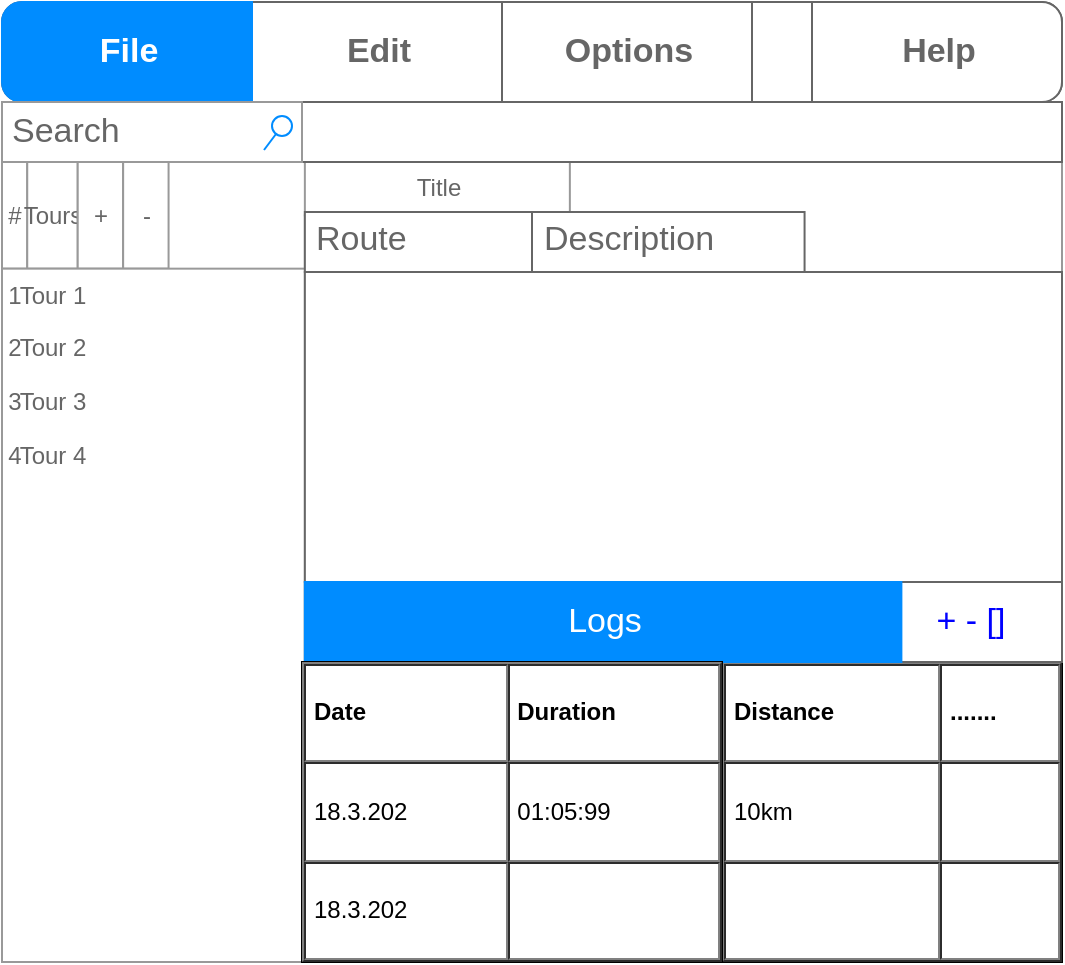 <mxfile version="15.5.4" type="embed" pages="4"><diagram id="jGPQBrAC3FD5LckJL6nq" name="Page-1"><mxGraphModel dx="565" dy="632" grid="1" gridSize="10" guides="1" tooltips="1" connect="1" arrows="1" fold="1" page="1" pageScale="1" pageWidth="827" pageHeight="1169" background="none" math="0" shadow="0"><root><mxCell id="0"/><mxCell id="1" parent="0"/><mxCell id="kjqFuy661nHcV7uck-8Y-54" value="" style="strokeWidth=1;shadow=0;dashed=0;align=center;html=1;shape=mxgraph.mockup.graphics.rrect;rSize=0;strokeColor=#999999;" parent="1" vertex="1"><mxGeometry x="120" y="80" width="530" height="400" as="geometry"/></mxCell><mxCell id="kjqFuy661nHcV7uck-8Y-55" value="#" style="strokeColor=inherit;fillColor=inherit;gradientColor=inherit;strokeWidth=1;shadow=0;dashed=0;align=center;html=1;shape=mxgraph.mockup.graphics.rrect;rSize=0;fontColor=#666666;" parent="kjqFuy661nHcV7uck-8Y-54" vertex="1"><mxGeometry width="12.619" height="53.333" as="geometry"/></mxCell><mxCell id="kjqFuy661nHcV7uck-8Y-56" value="Tours" style="strokeColor=inherit;fillColor=inherit;gradientColor=inherit;strokeWidth=1;shadow=0;dashed=0;align=center;html=1;shape=mxgraph.mockup.graphics.rrect;rSize=0;fontColor=#666666;" parent="kjqFuy661nHcV7uck-8Y-54" vertex="1"><mxGeometry x="12.622" width="25.236" height="53.33" as="geometry"/></mxCell><mxCell id="kjqFuy661nHcV7uck-8Y-57" value="+" style="strokeColor=inherit;fillColor=inherit;gradientColor=inherit;strokeWidth=1;shadow=0;dashed=0;align=center;html=1;shape=mxgraph.mockup.graphics.rrect;rSize=0;fontColor=#666666;" parent="kjqFuy661nHcV7uck-8Y-54" vertex="1"><mxGeometry x="37.857" width="22.714" height="53.33" as="geometry"/></mxCell><mxCell id="kjqFuy661nHcV7uck-8Y-58" value="-" style="strokeColor=inherit;fillColor=inherit;gradientColor=inherit;strokeWidth=1;shadow=0;dashed=0;align=center;html=1;shape=mxgraph.mockup.graphics.rrect;rSize=0;fontColor=#666666;" parent="kjqFuy661nHcV7uck-8Y-54" vertex="1"><mxGeometry x="60.571" width="22.714" height="53.33" as="geometry"/></mxCell><mxCell id="kjqFuy661nHcV7uck-8Y-59" value="Title" style="strokeColor=inherit;fillColor=inherit;gradientColor=inherit;strokeWidth=1;shadow=0;dashed=0;align=center;html=1;shape=mxgraph.mockup.graphics.rrect;rSize=0;fontColor=#666666;" parent="kjqFuy661nHcV7uck-8Y-54" vertex="1"><mxGeometry x="151.429" width="132.5" height="26.667" as="geometry"/></mxCell><mxCell id="kjqFuy661nHcV7uck-8Y-61" value="M" style="strokeColor=inherit;fillColor=inherit;gradientColor=inherit;strokeWidth=1;shadow=0;dashed=0;align=center;html=1;shape=mxgraph.mockup.graphics.rrect;rSize=0;;fontColor=#666666;" parent="kjqFuy661nHcV7uck-8Y-54" vertex="1"><mxGeometry x="151.429" y="26.667" width="18.929" height="26.667" as="geometry"/></mxCell><mxCell id="kjqFuy661nHcV7uck-8Y-64" value="T" style="strokeColor=inherit;fillColor=inherit;gradientColor=inherit;strokeWidth=1;shadow=0;dashed=0;align=center;html=1;shape=mxgraph.mockup.graphics.rrect;rSize=0;fontColor=#666666;" parent="kjqFuy661nHcV7uck-8Y-54" vertex="1"><mxGeometry x="208.214" y="26.667" width="18.929" height="26.667" as="geometry"/></mxCell><mxCell id="kjqFuy661nHcV7uck-8Y-65" value="F" style="strokeColor=inherit;fillColor=inherit;gradientColor=inherit;strokeWidth=1;shadow=0;dashed=0;align=center;html=1;shape=mxgraph.mockup.graphics.rrect;rSize=0;fontColor=#666666;" parent="kjqFuy661nHcV7uck-8Y-54" vertex="1"><mxGeometry x="227.143" y="26.667" width="18.929" height="26.667" as="geometry"/></mxCell><mxCell id="kjqFuy661nHcV7uck-8Y-66" value="S" style="strokeColor=inherit;fillColor=inherit;gradientColor=inherit;strokeWidth=1;shadow=0;dashed=0;align=center;html=1;shape=mxgraph.mockup.graphics.rrect;rSize=0;fontColor=#666666;" parent="kjqFuy661nHcV7uck-8Y-54" vertex="1"><mxGeometry x="246.071" y="26.667" width="18.929" height="26.667" as="geometry"/></mxCell><mxCell id="kjqFuy661nHcV7uck-8Y-68" value="M" style="strokeColor=inherit;fillColor=inherit;gradientColor=inherit;strokeWidth=1;shadow=0;dashed=0;align=center;html=1;shape=mxgraph.mockup.graphics.rrect;rSize=0;fontColor=#666666;" parent="kjqFuy661nHcV7uck-8Y-54" vertex="1"><mxGeometry x="283.929" y="26.667" width="18.929" height="26.667" as="geometry"/></mxCell><mxCell id="kjqFuy661nHcV7uck-8Y-69" value="T" style="strokeColor=inherit;fillColor=inherit;gradientColor=inherit;strokeWidth=1;shadow=0;dashed=0;align=center;html=1;shape=mxgraph.mockup.graphics.rrect;rSize=0;fontColor=#666666;" parent="kjqFuy661nHcV7uck-8Y-54" vertex="1"><mxGeometry x="302.857" y="26.667" width="18.929" height="26.667" as="geometry"/></mxCell><mxCell id="kjqFuy661nHcV7uck-8Y-70" value="W" style="strokeColor=inherit;fillColor=inherit;gradientColor=inherit;strokeWidth=1;shadow=0;dashed=0;align=center;html=1;shape=mxgraph.mockup.graphics.rrect;rSize=0;fontColor=#666666;" parent="kjqFuy661nHcV7uck-8Y-54" vertex="1"><mxGeometry x="321.786" y="26.667" width="18.929" height="26.667" as="geometry"/></mxCell><mxCell id="kjqFuy661nHcV7uck-8Y-71" value="T" style="strokeColor=inherit;fillColor=inherit;gradientColor=inherit;strokeWidth=1;shadow=0;dashed=0;align=center;html=1;shape=mxgraph.mockup.graphics.rrect;rSize=0;fontColor=#666666;" parent="kjqFuy661nHcV7uck-8Y-54" vertex="1"><mxGeometry x="340.714" y="26.667" width="18.929" height="26.667" as="geometry"/></mxCell><mxCell id="kjqFuy661nHcV7uck-8Y-72" value="F" style="strokeColor=inherit;fillColor=inherit;gradientColor=inherit;strokeWidth=1;shadow=0;dashed=0;align=center;html=1;shape=mxgraph.mockup.graphics.rrect;rSize=0;fontColor=#666666;" parent="kjqFuy661nHcV7uck-8Y-54" vertex="1"><mxGeometry x="359.643" y="26.667" width="18.929" height="26.667" as="geometry"/></mxCell><mxCell id="kjqFuy661nHcV7uck-8Y-73" value="" style="strokeColor=inherit;fillColor=inherit;gradientColor=inherit;strokeWidth=1;shadow=0;dashed=0;align=center;html=1;shape=mxgraph.mockup.graphics.rrect;rSize=0;fontColor=#666666;" parent="kjqFuy661nHcV7uck-8Y-54" vertex="1"><mxGeometry y="53.33" width="151.429" height="346.67" as="geometry"/></mxCell><mxCell id="kjqFuy661nHcV7uck-8Y-80" value="1" style="strokeWidth=1;shadow=0;dashed=0;align=center;html=1;shape=mxgraph.mockup.graphics.anchor;fontColor=#666666;" parent="kjqFuy661nHcV7uck-8Y-54" vertex="1"><mxGeometry y="53.333" width="12.619" height="26.667" as="geometry"/></mxCell><mxCell id="kjqFuy661nHcV7uck-8Y-81" value="Tour 1" style="strokeWidth=1;shadow=0;dashed=0;align=center;html=1;shape=mxgraph.mockup.graphics.anchor;fontColor=#666666;" parent="kjqFuy661nHcV7uck-8Y-54" vertex="1"><mxGeometry x="12.619" y="53.333" width="25.238" height="26.667" as="geometry"/></mxCell><mxCell id="kjqFuy661nHcV7uck-8Y-82" value="" style="strokeWidth=1;shadow=0;dashed=0;align=center;html=1;shape=mxgraph.mockup.graphics.anchor;fontColor=#666666;" parent="kjqFuy661nHcV7uck-8Y-54" vertex="1"><mxGeometry x="37.857" y="53.333" width="82.024" height="26.667" as="geometry"/></mxCell><mxCell id="kjqFuy661nHcV7uck-8Y-83" value="" style="strokeWidth=1;shadow=0;dashed=0;align=center;html=1;shape=mxgraph.mockup.graphics.anchor;fontColor=#666666;" parent="kjqFuy661nHcV7uck-8Y-54" vertex="1"><mxGeometry x="119.881" y="53.333" width="31.548" height="26.667" as="geometry"/></mxCell><mxCell id="kjqFuy661nHcV7uck-8Y-84" value="2" style="strokeWidth=1;shadow=0;dashed=0;align=center;html=1;shape=mxgraph.mockup.graphics.anchor;fontColor=#666666;" parent="kjqFuy661nHcV7uck-8Y-54" vertex="1"><mxGeometry y="80" width="12.619" height="26.667" as="geometry"/></mxCell><mxCell id="kjqFuy661nHcV7uck-8Y-85" value="Tour 2" style="strokeWidth=1;shadow=0;dashed=0;align=center;html=1;shape=mxgraph.mockup.graphics.anchor;fontColor=#666666;" parent="kjqFuy661nHcV7uck-8Y-54" vertex="1"><mxGeometry x="12.619" y="80" width="25.238" height="26.667" as="geometry"/></mxCell><mxCell id="kjqFuy661nHcV7uck-8Y-86" value="" style="strokeWidth=1;shadow=0;dashed=0;align=center;html=1;shape=mxgraph.mockup.graphics.anchor;fontColor=#666666;" parent="kjqFuy661nHcV7uck-8Y-54" vertex="1"><mxGeometry x="37.857" y="80" width="82.024" height="26.667" as="geometry"/></mxCell><mxCell id="kjqFuy661nHcV7uck-8Y-88" value="3" style="strokeWidth=1;shadow=0;dashed=0;align=center;html=1;shape=mxgraph.mockup.graphics.anchor;fontColor=#666666;" parent="kjqFuy661nHcV7uck-8Y-54" vertex="1"><mxGeometry y="106.667" width="12.619" height="26.667" as="geometry"/></mxCell><mxCell id="kjqFuy661nHcV7uck-8Y-89" value="Tour 3" style="strokeWidth=1;shadow=0;dashed=0;align=center;html=1;shape=mxgraph.mockup.graphics.anchor;fontColor=#666666;" parent="kjqFuy661nHcV7uck-8Y-54" vertex="1"><mxGeometry x="12.619" y="106.667" width="25.238" height="26.667" as="geometry"/></mxCell><mxCell id="kjqFuy661nHcV7uck-8Y-90" value="" style="strokeWidth=1;shadow=0;dashed=0;align=center;html=1;shape=mxgraph.mockup.graphics.anchor;fontColor=#666666;" parent="kjqFuy661nHcV7uck-8Y-54" vertex="1"><mxGeometry x="37.857" y="106.667" width="82.024" height="26.667" as="geometry"/></mxCell><mxCell id="kjqFuy661nHcV7uck-8Y-92" value="4" style="strokeWidth=1;shadow=0;dashed=0;align=center;html=1;shape=mxgraph.mockup.graphics.anchor;fontColor=#666666;" parent="kjqFuy661nHcV7uck-8Y-54" vertex="1"><mxGeometry y="133.333" width="12.619" height="26.667" as="geometry"/></mxCell><mxCell id="kjqFuy661nHcV7uck-8Y-93" value="Tour 4" style="strokeWidth=1;shadow=0;dashed=0;align=center;html=1;shape=mxgraph.mockup.graphics.anchor;fontColor=#666666;" parent="kjqFuy661nHcV7uck-8Y-54" vertex="1"><mxGeometry x="12.619" y="133.333" width="25.238" height="26.667" as="geometry"/></mxCell><mxCell id="kjqFuy661nHcV7uck-8Y-94" value="" style="strokeWidth=1;shadow=0;dashed=0;align=center;html=1;shape=mxgraph.mockup.graphics.anchor;fontColor=#666666;" parent="kjqFuy661nHcV7uck-8Y-54" vertex="1"><mxGeometry x="37.857" y="133.333" width="82.024" height="26.667" as="geometry"/></mxCell><mxCell id="kjqFuy661nHcV7uck-8Y-96" value="" style="strokeWidth=1;shadow=0;dashed=0;align=center;html=1;shape=mxgraph.mockup.graphics.rrect;rSize=0;strokeColor=none;fillColor=#aaddff;" parent="kjqFuy661nHcV7uck-8Y-54" vertex="1"><mxGeometry x="157.738" y="60" width="82.024" height="13.333" as="geometry"/></mxCell><mxCell id="kjqFuy661nHcV7uck-8Y-97" value="" style="strokeWidth=1;shadow=0;dashed=0;align=center;html=1;shape=mxgraph.mockup.graphics.rrect;rSize=0;strokeColor=none;fillColor=#aaddff;" parent="kjqFuy661nHcV7uck-8Y-54" vertex="1"><mxGeometry x="157.738" y="86.667" width="25.238" height="13.333" as="geometry"/></mxCell><mxCell id="kjqFuy661nHcV7uck-8Y-98" value="" style="strokeWidth=1;shadow=0;dashed=0;align=center;html=1;shape=mxgraph.mockup.graphics.rrect;rSize=0;strokeColor=none;fillColor=#aaddff;" parent="kjqFuy661nHcV7uck-8Y-54" vertex="1"><mxGeometry x="176.667" y="113.333" width="63.095" height="13.333" as="geometry"/></mxCell><mxCell id="kjqFuy661nHcV7uck-8Y-99" value="" style="strokeWidth=1;shadow=0;dashed=0;align=center;html=1;shape=mxgraph.mockup.graphics.rrect;rSize=0;strokeColor=none;fillColor=#aaddff;" parent="kjqFuy661nHcV7uck-8Y-54" vertex="1"><mxGeometry x="214.524" y="140" width="44.167" height="13.333" as="geometry"/></mxCell><mxCell id="kjqFuy661nHcV7uck-8Y-108" value="Route" style="strokeWidth=1;shadow=0;dashed=0;align=center;html=1;shape=mxgraph.mockup.text.textBox;fontColor=#666666;align=left;fontSize=17;spacingLeft=4;spacingTop=-3;strokeColor=#666666;mainText=" parent="kjqFuy661nHcV7uck-8Y-54" vertex="1"><mxGeometry x="151.429" y="25" width="113.571" height="30" as="geometry"/></mxCell><mxCell id="kjqFuy661nHcV7uck-8Y-109" value="Description" style="strokeWidth=1;shadow=0;dashed=0;align=center;html=1;shape=mxgraph.mockup.text.textBox;fontColor=#666666;align=left;fontSize=17;spacingLeft=4;spacingTop=-3;strokeColor=#666666;mainText=" parent="kjqFuy661nHcV7uck-8Y-54" vertex="1"><mxGeometry x="265" y="25" width="136.286" height="30" as="geometry"/></mxCell><mxCell id="kjqFuy661nHcV7uck-8Y-112" value="" style="strokeWidth=1;shadow=0;dashed=0;align=center;html=1;shape=mxgraph.mockup.text.textBox;fontColor=#666666;align=left;fontSize=17;spacingLeft=4;spacingTop=-3;strokeColor=#666666;mainText=" parent="kjqFuy661nHcV7uck-8Y-54" vertex="1"><mxGeometry x="151.43" y="55" width="378.57" height="155" as="geometry"/></mxCell><mxCell id="kjqFuy661nHcV7uck-8Y-113" value="&lt;table cellpadding=&quot;4&quot; cellspacing=&quot;0&quot; border=&quot;1&quot; style=&quot;font-size: 1em ; width: 100% ; height: 100%&quot;&gt;&lt;tbody&gt;&lt;tr&gt;&lt;th&gt;Distance&lt;/th&gt;&lt;th&gt;.......&lt;/th&gt;&lt;/tr&gt;&lt;tr&gt;&lt;td&gt;10km&lt;/td&gt;&lt;td&gt;&lt;br&gt;&lt;/td&gt;&lt;/tr&gt;&lt;tr&gt;&lt;td&gt;&lt;/td&gt;&lt;td&gt;&lt;br&gt;&lt;/td&gt;&lt;/tr&gt;&lt;/tbody&gt;&lt;/table&gt; " style="verticalAlign=top;align=left;overflow=fill;fontSize=12;fontFamily=Helvetica;html=1" parent="kjqFuy661nHcV7uck-8Y-54" vertex="1"><mxGeometry x="360" y="250" width="170" height="150" as="geometry"/></mxCell><mxCell id="kjqFuy661nHcV7uck-8Y-121" value="" style="strokeWidth=1;shadow=0;dashed=0;align=center;html=1;shape=mxgraph.mockup.text.rrect;rSize=0;strokeColor=#666666;" parent="kjqFuy661nHcV7uck-8Y-54" vertex="1"><mxGeometry x="151.43" y="210" width="378.57" height="40" as="geometry"/></mxCell><mxCell id="kjqFuy661nHcV7uck-8Y-122" value="+ - []" style="strokeColor=inherit;fillColor=inherit;gradientColor=inherit;strokeWidth=1;shadow=0;dashed=0;align=center;html=1;shape=mxgraph.mockup.text.rrect;rSize=0;fontSize=17;fontColor=#0000ff;" parent="kjqFuy661nHcV7uck-8Y-121" vertex="1"><mxGeometry x="286.795" width="91.775" height="40" as="geometry"/></mxCell><mxCell id="kjqFuy661nHcV7uck-8Y-123" value="" style="strokeColor=inherit;fillColor=inherit;gradientColor=inherit;strokeWidth=1;shadow=0;dashed=0;align=center;html=1;shape=mxgraph.mockup.text.rrect;rSize=0;fontSize=17;fontColor=#0000ff;" parent="kjqFuy661nHcV7uck-8Y-121" vertex="1"><mxGeometry x="378.57" height="40" as="geometry"/></mxCell><mxCell id="kjqFuy661nHcV7uck-8Y-125" value="Logs" style="strokeWidth=1;shadow=0;dashed=0;align=center;html=1;shape=mxgraph.mockup.text.rrect;rSize=0;fontSize=17;fontColor=#ffffff;fillColor=#008cff;strokeColor=#008cff;" parent="kjqFuy661nHcV7uck-8Y-121" vertex="1"><mxGeometry width="298.267" height="40" as="geometry"/></mxCell><mxCell id="kjqFuy661nHcV7uck-8Y-100" value="" style="strokeWidth=1;shadow=0;dashed=0;align=center;html=1;shape=mxgraph.mockup.rrect;rSize=10;fillColor=#ffffff;strokeColor=#666666;" parent="1" vertex="1"><mxGeometry x="120" width="530" height="50" as="geometry"/></mxCell><mxCell id="kjqFuy661nHcV7uck-8Y-101" value="Edit" style="strokeColor=inherit;fillColor=inherit;gradientColor=inherit;strokeWidth=1;shadow=0;dashed=0;align=center;html=1;shape=mxgraph.mockup.rrect;rSize=0;fontSize=17;fontColor=#666666;fontStyle=1;resizeHeight=1;" parent="kjqFuy661nHcV7uck-8Y-100" vertex="1"><mxGeometry width="125" height="50" relative="1" as="geometry"><mxPoint x="125" as="offset"/></mxGeometry></mxCell><mxCell id="kjqFuy661nHcV7uck-8Y-102" value="Options" style="strokeColor=inherit;fillColor=inherit;gradientColor=inherit;strokeWidth=1;shadow=0;dashed=0;align=center;html=1;shape=mxgraph.mockup.rrect;rSize=0;fontSize=17;fontColor=#666666;fontStyle=1;resizeHeight=1;" parent="kjqFuy661nHcV7uck-8Y-100" vertex="1"><mxGeometry width="125" height="50" relative="1" as="geometry"><mxPoint x="250" as="offset"/></mxGeometry></mxCell><mxCell id="kjqFuy661nHcV7uck-8Y-103" value="Help" style="strokeColor=inherit;fillColor=inherit;gradientColor=inherit;strokeWidth=1;shadow=0;dashed=0;align=center;html=1;shape=mxgraph.mockup.rightButton;rSize=10;fontSize=17;fontColor=#666666;fontStyle=1;resizeHeight=1;" parent="kjqFuy661nHcV7uck-8Y-100" vertex="1"><mxGeometry x="1" width="125" height="50" relative="1" as="geometry"><mxPoint x="-125" as="offset"/></mxGeometry></mxCell><mxCell id="kjqFuy661nHcV7uck-8Y-104" value="File" style="strokeWidth=1;shadow=0;dashed=0;align=center;html=1;shape=mxgraph.mockup.leftButton;rSize=10;fontSize=17;fontColor=#ffffff;fontStyle=1;fillColor=#008cff;strokeColor=#008cff;resizeHeight=1;" parent="kjqFuy661nHcV7uck-8Y-100" vertex="1"><mxGeometry width="125" height="50" relative="1" as="geometry"/></mxCell><mxCell id="kjqFuy661nHcV7uck-8Y-105" value="Search" style="strokeWidth=1;shadow=0;dashed=0;align=center;html=1;shape=mxgraph.mockup.text.textBox;fontColor=#666666;align=left;fontSize=17;spacingLeft=4;spacingTop=-3;strokeColor=#666666;mainText=" parent="1" vertex="1"><mxGeometry x="120" y="50" width="530" height="30" as="geometry"/></mxCell><mxCell id="kjqFuy661nHcV7uck-8Y-111" value="&lt;table cellpadding=&quot;4&quot; cellspacing=&quot;0&quot; border=&quot;1&quot; style=&quot;font-size: 1em ; width: 100% ; height: 100%&quot;&gt;&lt;tbody&gt;&lt;tr&gt;&lt;th&gt;Date&lt;/th&gt;&lt;th&gt;Duration&lt;/th&gt;&lt;/tr&gt;&lt;tr&gt;&lt;td&gt;18.3.202&lt;/td&gt;&lt;td&gt;01:05:99&lt;/td&gt;&lt;/tr&gt;&lt;tr&gt;&lt;td&gt;18.3.202&lt;br&gt;&lt;/td&gt;&lt;td&gt;&lt;br&gt;&lt;/td&gt;&lt;/tr&gt;&lt;/tbody&gt;&lt;/table&gt; " style="verticalAlign=top;align=left;overflow=fill;fontSize=12;fontFamily=Helvetica;html=1" parent="1" vertex="1"><mxGeometry x="270" y="330" width="210" height="150" as="geometry"/></mxCell><mxCell id="kjqFuy661nHcV7uck-8Y-115" value="Search" style="strokeWidth=1;shadow=0;dashed=0;align=center;html=1;shape=mxgraph.mockup.forms.searchBox;strokeColor=#999999;mainText=;strokeColor2=#008cff;fontColor=#666666;fontSize=17;align=left;spacingLeft=3;" parent="1" vertex="1"><mxGeometry x="120" y="50" width="150" height="30" as="geometry"/></mxCell></root></mxGraphModel></diagram><diagram id="0rH9CZR_IbWchLSW-Dqg" name="Page-2"><mxGraphModel dx="946" dy="564" grid="1" gridSize="10" guides="1" tooltips="1" connect="1" arrows="1" fold="1" page="1" pageScale="1" pageWidth="827" pageHeight="1169" math="0" shadow="0"><root><mxCell id="UycH-Cs0fMXGiXYjvJwX-0"/><mxCell id="UycH-Cs0fMXGiXYjvJwX-1" parent="UycH-Cs0fMXGiXYjvJwX-0"/><mxCell id="Y8jQ0hqv4_EZdHh-VNTX-0" value="Create Tour" style="strokeWidth=1;shadow=0;dashed=0;align=center;html=1;shape=mxgraph.mockup.containers.window;align=left;verticalAlign=top;spacingLeft=8;strokeColor2=#008cff;strokeColor3=#c4c4c4;fontColor=#666666;mainText=;fontSize=17;labelBackgroundColor=none;" vertex="1" parent="UycH-Cs0fMXGiXYjvJwX-1"><mxGeometry x="100" y="530" width="510" height="540" as="geometry"/></mxCell><mxCell id="Y8jQ0hqv4_EZdHh-VNTX-1" value="Name" style="strokeWidth=1;shadow=0;dashed=0;align=center;html=1;shape=mxgraph.mockup.forms.anchor;align=right;spacingRight=2;fontColor=#666666;" vertex="1" parent="UycH-Cs0fMXGiXYjvJwX-1"><mxGeometry x="100" y="570" width="50" height="18" as="geometry"/></mxCell><mxCell id="Y8jQ0hqv4_EZdHh-VNTX-2" value="Tour name" style="strokeWidth=1;shadow=0;dashed=0;align=center;html=1;shape=mxgraph.mockup.forms.rrect;fillColor=#ffffff;rSize=0;fontColor=#666666;align=left;spacingLeft=3;strokeColor=#999999;" vertex="1" parent="UycH-Cs0fMXGiXYjvJwX-1"><mxGeometry x="239" y="570" width="350" height="18" as="geometry"/></mxCell><mxCell id="Y8jQ0hqv4_EZdHh-VNTX-3" value="From" style="strokeWidth=1;shadow=0;dashed=0;align=center;html=1;shape=mxgraph.mockup.forms.anchor;align=right;spacingRight=2;fontColor=#666666;" vertex="1" parent="UycH-Cs0fMXGiXYjvJwX-1"><mxGeometry x="100" y="605" width="50" height="18" as="geometry"/></mxCell><mxCell id="Y8jQ0hqv4_EZdHh-VNTX-4" value="Greeting" style="strokeWidth=1;shadow=0;dashed=0;align=center;html=1;shape=mxgraph.mockup.forms.rrect;fillColor=#ffffff;rSize=0;fontColor=#666666;align=left;spacingLeft=3;strokeColor=#999999;" vertex="1" parent="UycH-Cs0fMXGiXYjvJwX-1"><mxGeometry x="239" y="605" width="350" height="18" as="geometry"/></mxCell><mxCell id="Y8jQ0hqv4_EZdHh-VNTX-5" value="To" style="strokeWidth=1;shadow=0;dashed=0;align=center;html=1;shape=mxgraph.mockup.forms.anchor;align=right;spacingRight=2;fontColor=#666666;" vertex="1" parent="UycH-Cs0fMXGiXYjvJwX-1"><mxGeometry x="90" y="640" width="50" height="18" as="geometry"/></mxCell><mxCell id="Y8jQ0hqv4_EZdHh-VNTX-6" value="fred@jgraph.com" style="strokeWidth=1;shadow=0;dashed=0;align=center;html=1;shape=mxgraph.mockup.forms.rrect;fillColor=#ffffff;rSize=0;fontColor=#666666;align=left;spacingLeft=3;strokeColor=#999999;" vertex="1" parent="UycH-Cs0fMXGiXYjvJwX-1"><mxGeometry x="239" y="640" width="350" height="18" as="geometry"/></mxCell><mxCell id="Y8jQ0hqv4_EZdHh-VNTX-7" value="Transport type" style="strokeWidth=1;shadow=0;dashed=0;align=center;html=1;shape=mxgraph.mockup.forms.anchor;align=right;spacingRight=2;fontColor=#666666;" vertex="1" parent="UycH-Cs0fMXGiXYjvJwX-1"><mxGeometry x="130" y="675" width="50" height="18" as="geometry"/></mxCell><mxCell id="Y8jQ0hqv4_EZdHh-VNTX-8" value="" style="strokeWidth=1;shadow=0;dashed=0;align=center;html=1;shape=mxgraph.mockup.forms.rrect;fillColor=#ffffff;rSize=0;fontColor=#666666;align=left;spacingLeft=3;strokeColor=#999999;" vertex="1" parent="UycH-Cs0fMXGiXYjvJwX-1"><mxGeometry x="239" y="675" width="350" height="18" as="geometry"/></mxCell><mxCell id="Y8jQ0hqv4_EZdHh-VNTX-9" value="Tour distance" style="strokeWidth=1;shadow=0;dashed=0;align=center;html=1;shape=mxgraph.mockup.forms.anchor;align=right;spacingRight=2;fontColor=#666666;" vertex="1" parent="UycH-Cs0fMXGiXYjvJwX-1"><mxGeometry x="130" y="710" width="50" height="18" as="geometry"/></mxCell><mxCell id="Y8jQ0hqv4_EZdHh-VNTX-10" value="" style="strokeWidth=1;shadow=0;dashed=0;align=center;html=1;shape=mxgraph.mockup.forms.rrect;fillColor=#ffffff;rSize=0;fontColor=#666666;align=left;spacingLeft=3;strokeColor=#999999;" vertex="1" parent="UycH-Cs0fMXGiXYjvJwX-1"><mxGeometry x="239" y="710" width="350" height="18" as="geometry"/></mxCell><mxCell id="Y8jQ0hqv4_EZdHh-VNTX-11" value="Lorem ipsum dolor sit amet, consectetur adipisicing elit, sed do eiusmod tempor incididunt ut labore et dolore magna aliqua. Ut enim ad minim veniam, quis nostrud exercitation ullamco laboris nisi ut aliquip ex ea commodo consequat. Duis aute irure dolor in reprehenderit in voluptate velit esse cillum dolore eu fugiat nulla pariatur. Excepteur sint occaecat cupidatat non proident, sunt in culpa qui officia deserunt mollit anim id est laborum." style="strokeWidth=1;shadow=0;dashed=0;align=center;html=1;shape=mxgraph.mockup.forms.rrect;fillColor=#ffffff;rSize=0;fontColor=#666666;align=left;spacingLeft=3;strokeColor=#999999;verticalAlign=top;whiteSpace=wrap;" vertex="1" parent="UycH-Cs0fMXGiXYjvJwX-1"><mxGeometry x="175" y="870" width="400" height="125" as="geometry"/></mxCell><mxCell id="Y8jQ0hqv4_EZdHh-VNTX-12" value="" style="strokeWidth=1;shadow=0;dashed=0;align=center;html=1;shape=mxgraph.mockup.forms.rrect;fillColor=#ffffff;rSize=0;fontColor=#666666;align=left;spacingLeft=3;strokeColor=#999999;" vertex="1" parent="UycH-Cs0fMXGiXYjvJwX-1"><mxGeometry x="239" y="746" width="350" height="18" as="geometry"/></mxCell><mxCell id="Y8jQ0hqv4_EZdHh-VNTX-13" value="Estimated Time" style="strokeWidth=1;shadow=0;dashed=0;align=center;html=1;shape=mxgraph.mockup.forms.anchor;align=right;spacingRight=2;fontColor=#666666;" vertex="1" parent="UycH-Cs0fMXGiXYjvJwX-1"><mxGeometry x="140" y="720" width="50" height="70" as="geometry"/></mxCell><mxCell id="Y8jQ0hqv4_EZdHh-VNTX-14" value="Upload Tour Image" style="strokeWidth=1;shadow=0;dashed=0;align=center;html=1;shape=mxgraph.mockup.buttons.button;strokeColor=#666666;fontColor=#ffffff;mainText=;buttonStyle=round;fontSize=17;fontStyle=1;fillColor=#008cff;whiteSpace=wrap;" vertex="1" parent="UycH-Cs0fMXGiXYjvJwX-1"><mxGeometry x="280" y="780" width="180" height="50" as="geometry"/></mxCell><mxCell id="Y8jQ0hqv4_EZdHh-VNTX-15" value="Tour Description" style="strokeWidth=1;shadow=0;dashed=0;align=center;html=1;shape=mxgraph.mockup.text.textBox;fontColor=#666666;align=left;fontSize=17;spacingLeft=4;spacingTop=-3;strokeColor=#666666;mainText=" vertex="1" parent="UycH-Cs0fMXGiXYjvJwX-1"><mxGeometry x="175" y="840" width="150" height="30" as="geometry"/></mxCell><mxCell id="Y8jQ0hqv4_EZdHh-VNTX-16" value="" style="html=1;shadow=0;dashed=0;align=center;verticalAlign=middle;shape=mxgraph.arrows2.arrow;dy=0.6;dx=40;direction=south;notch=0;gradientColor=#ffffff;" vertex="1" parent="UycH-Cs0fMXGiXYjvJwX-1"><mxGeometry x="360" y="250" width="70" height="230" as="geometry"/></mxCell><mxCell id="Y8jQ0hqv4_EZdHh-VNTX-17" value="Create Tour" style="strokeWidth=1;shadow=0;dashed=0;align=center;html=1;shape=mxgraph.mockup.text.textBox;fontColor=#666666;align=left;fontSize=17;spacingLeft=4;spacingTop=-3;strokeColor=#666666;mainText=;gradientColor=#ffffff;" vertex="1" parent="UycH-Cs0fMXGiXYjvJwX-1"><mxGeometry x="320" y="200" width="150" height="30" as="geometry"/></mxCell><mxCell id="l-PhoIVrA8m1ALHQFKMx-0" value="Create Tour" style="strokeWidth=1;shadow=0;dashed=0;align=center;html=1;shape=mxgraph.mockup.buttons.button;strokeColor=#666666;fontColor=#ffffff;mainText=;buttonStyle=round;fontSize=17;fontStyle=1;fillColor=#008cff;whiteSpace=wrap;" vertex="1" parent="UycH-Cs0fMXGiXYjvJwX-1"><mxGeometry x="300" y="1010" width="150" height="50" as="geometry"/></mxCell></root></mxGraphModel></diagram><diagram id="2HlHWkAQZN-z_GIeGYqj" name="Page-3"><mxGraphModel dx="946" dy="564" grid="1" gridSize="10" guides="1" tooltips="1" connect="1" arrows="1" fold="1" page="1" pageScale="1" pageWidth="827" pageHeight="1169" math="0" shadow="0"><root><mxCell id="fWF6z8NE7XelfmBL0G0z-0"/><mxCell id="fWF6z8NE7XelfmBL0G0z-1" parent="fWF6z8NE7XelfmBL0G0z-0"/><mxCell id="fWF6z8NE7XelfmBL0G0z-2" value="Edit Tour" style="strokeWidth=1;shadow=0;dashed=0;align=center;html=1;shape=mxgraph.mockup.containers.window;align=left;verticalAlign=top;spacingLeft=8;strokeColor2=#008cff;strokeColor3=#c4c4c4;fontColor=#666666;mainText=;fontSize=17;labelBackgroundColor=none;" vertex="1" parent="fWF6z8NE7XelfmBL0G0z-1"><mxGeometry x="100" y="530" width="520" height="530" as="geometry"/></mxCell><mxCell id="fWF6z8NE7XelfmBL0G0z-3" value="Name" style="strokeWidth=1;shadow=0;dashed=0;align=center;html=1;shape=mxgraph.mockup.forms.anchor;align=right;spacingRight=2;fontColor=#666666;" vertex="1" parent="fWF6z8NE7XelfmBL0G0z-1"><mxGeometry x="100" y="570" width="50" height="18" as="geometry"/></mxCell><mxCell id="fWF6z8NE7XelfmBL0G0z-4" value="Tour name" style="strokeWidth=1;shadow=0;dashed=0;align=center;html=1;shape=mxgraph.mockup.forms.rrect;fillColor=#ffffff;rSize=0;fontColor=#666666;align=left;spacingLeft=3;strokeColor=#999999;" vertex="1" parent="fWF6z8NE7XelfmBL0G0z-1"><mxGeometry x="239" y="570" width="350" height="18" as="geometry"/></mxCell><mxCell id="fWF6z8NE7XelfmBL0G0z-5" value="From" style="strokeWidth=1;shadow=0;dashed=0;align=center;html=1;shape=mxgraph.mockup.forms.anchor;align=right;spacingRight=2;fontColor=#666666;" vertex="1" parent="fWF6z8NE7XelfmBL0G0z-1"><mxGeometry x="100" y="605" width="50" height="18" as="geometry"/></mxCell><mxCell id="fWF6z8NE7XelfmBL0G0z-6" value="London" style="strokeWidth=1;shadow=0;dashed=0;align=center;html=1;shape=mxgraph.mockup.forms.rrect;fillColor=#ffffff;rSize=0;fontColor=#666666;align=left;spacingLeft=3;strokeColor=#999999;" vertex="1" parent="fWF6z8NE7XelfmBL0G0z-1"><mxGeometry x="239" y="605" width="350" height="18" as="geometry"/></mxCell><mxCell id="fWF6z8NE7XelfmBL0G0z-7" value="To" style="strokeWidth=1;shadow=0;dashed=0;align=center;html=1;shape=mxgraph.mockup.forms.anchor;align=right;spacingRight=2;fontColor=#666666;" vertex="1" parent="fWF6z8NE7XelfmBL0G0z-1"><mxGeometry x="90" y="640" width="50" height="18" as="geometry"/></mxCell><mxCell id="fWF6z8NE7XelfmBL0G0z-8" value="Wien" style="strokeWidth=1;shadow=0;dashed=0;align=center;html=1;shape=mxgraph.mockup.forms.rrect;fillColor=#ffffff;rSize=0;fontColor=#666666;align=left;spacingLeft=3;strokeColor=#999999;" vertex="1" parent="fWF6z8NE7XelfmBL0G0z-1"><mxGeometry x="239" y="640" width="350" height="18" as="geometry"/></mxCell><mxCell id="fWF6z8NE7XelfmBL0G0z-9" value="Transport type" style="strokeWidth=1;shadow=0;dashed=0;align=center;html=1;shape=mxgraph.mockup.forms.anchor;align=right;spacingRight=2;fontColor=#666666;" vertex="1" parent="fWF6z8NE7XelfmBL0G0z-1"><mxGeometry x="130" y="675" width="50" height="18" as="geometry"/></mxCell><mxCell id="fWF6z8NE7XelfmBL0G0z-10" value="" style="strokeWidth=1;shadow=0;dashed=0;align=center;html=1;shape=mxgraph.mockup.forms.rrect;fillColor=#ffffff;rSize=0;fontColor=#666666;align=left;spacingLeft=3;strokeColor=#999999;" vertex="1" parent="fWF6z8NE7XelfmBL0G0z-1"><mxGeometry x="239" y="675" width="350" height="18" as="geometry"/></mxCell><mxCell id="fWF6z8NE7XelfmBL0G0z-11" value="Tour distance" style="strokeWidth=1;shadow=0;dashed=0;align=center;html=1;shape=mxgraph.mockup.forms.anchor;align=right;spacingRight=2;fontColor=#666666;" vertex="1" parent="fWF6z8NE7XelfmBL0G0z-1"><mxGeometry x="130" y="710" width="50" height="18" as="geometry"/></mxCell><mxCell id="fWF6z8NE7XelfmBL0G0z-12" value="" style="strokeWidth=1;shadow=0;dashed=0;align=center;html=1;shape=mxgraph.mockup.forms.rrect;fillColor=#ffffff;rSize=0;fontColor=#666666;align=left;spacingLeft=3;strokeColor=#999999;" vertex="1" parent="fWF6z8NE7XelfmBL0G0z-1"><mxGeometry x="239" y="710" width="350" height="18" as="geometry"/></mxCell><mxCell id="fWF6z8NE7XelfmBL0G0z-13" value="Lorem ipsum dolor sit amet, consectetur adipisicing elit, sed do eiusmod tempor incididunt ut labore et dolore magna aliqua. Ut enim ad minim veniam, quis nostrud exercitation ullamco laboris nisi ut aliquip ex ea commodo consequat. Duis aute irure dolor in reprehenderit in voluptate velit esse cillum dolore eu fugiat nulla pariatur. Excepteur sint occaecat cupidatat non proident, sunt in culpa qui officia deserunt mollit anim id est laborum." style="strokeWidth=1;shadow=0;dashed=0;align=center;html=1;shape=mxgraph.mockup.forms.rrect;fillColor=#ffffff;rSize=0;fontColor=#666666;align=left;spacingLeft=3;strokeColor=#999999;verticalAlign=top;whiteSpace=wrap;" vertex="1" parent="fWF6z8NE7XelfmBL0G0z-1"><mxGeometry x="175" y="870" width="400" height="125" as="geometry"/></mxCell><mxCell id="fWF6z8NE7XelfmBL0G0z-14" value="" style="strokeWidth=1;shadow=0;dashed=0;align=center;html=1;shape=mxgraph.mockup.forms.rrect;fillColor=#ffffff;rSize=0;fontColor=#666666;align=left;spacingLeft=3;strokeColor=#999999;" vertex="1" parent="fWF6z8NE7XelfmBL0G0z-1"><mxGeometry x="239" y="746" width="350" height="18" as="geometry"/></mxCell><mxCell id="fWF6z8NE7XelfmBL0G0z-15" value="Estimated Time" style="strokeWidth=1;shadow=0;dashed=0;align=center;html=1;shape=mxgraph.mockup.forms.anchor;align=right;spacingRight=2;fontColor=#666666;" vertex="1" parent="fWF6z8NE7XelfmBL0G0z-1"><mxGeometry x="140" y="720" width="50" height="70" as="geometry"/></mxCell><mxCell id="fWF6z8NE7XelfmBL0G0z-16" value="Upload Tour Image" style="strokeWidth=1;shadow=0;dashed=0;align=center;html=1;shape=mxgraph.mockup.buttons.button;strokeColor=#666666;fontColor=#ffffff;mainText=;buttonStyle=round;fontSize=17;fontStyle=1;fillColor=#008cff;whiteSpace=wrap;" vertex="1" parent="fWF6z8NE7XelfmBL0G0z-1"><mxGeometry x="280" y="780" width="180" height="50" as="geometry"/></mxCell><mxCell id="fWF6z8NE7XelfmBL0G0z-17" value="Tour Description" style="strokeWidth=1;shadow=0;dashed=0;align=center;html=1;shape=mxgraph.mockup.text.textBox;fontColor=#666666;align=left;fontSize=17;spacingLeft=4;spacingTop=-3;strokeColor=#666666;mainText=" vertex="1" parent="fWF6z8NE7XelfmBL0G0z-1"><mxGeometry x="175" y="840" width="150" height="30" as="geometry"/></mxCell><mxCell id="fWF6z8NE7XelfmBL0G0z-18" value="" style="html=1;shadow=0;dashed=0;align=center;verticalAlign=middle;shape=mxgraph.arrows2.arrow;dy=0.6;dx=40;direction=south;notch=0;gradientColor=#ffffff;" vertex="1" parent="fWF6z8NE7XelfmBL0G0z-1"><mxGeometry x="360" y="250" width="70" height="230" as="geometry"/></mxCell><mxCell id="fWF6z8NE7XelfmBL0G0z-19" value="Edit Tour" style="strokeWidth=1;shadow=0;dashed=0;align=center;html=1;shape=mxgraph.mockup.text.textBox;fontColor=#666666;align=left;fontSize=17;spacingLeft=4;spacingTop=-3;strokeColor=#666666;mainText=;gradientColor=#ffffff;" vertex="1" parent="fWF6z8NE7XelfmBL0G0z-1"><mxGeometry x="320" y="200" width="150" height="30" as="geometry"/></mxCell><mxCell id="fWF6z8NE7XelfmBL0G0z-20" value="Save" style="strokeWidth=1;shadow=0;dashed=0;align=center;html=1;shape=mxgraph.mockup.buttons.button;strokeColor=#666666;fontColor=#ffffff;mainText=;buttonStyle=round;fontSize=17;fontStyle=1;fillColor=#008cff;whiteSpace=wrap;" vertex="1" parent="fWF6z8NE7XelfmBL0G0z-1"><mxGeometry x="300" y="1010" width="150" height="50" as="geometry"/></mxCell></root></mxGraphModel></diagram><diagram id="FgowA60DO_MlkAaG_MxM" name="Page-4"><mxGraphModel dx="946" dy="564" grid="1" gridSize="10" guides="1" tooltips="1" connect="1" arrows="1" fold="1" page="1" pageScale="1" pageWidth="827" pageHeight="1169" math="0" shadow="0"><root><mxCell id="dKsW-DLdEE-JTnG4y0Xp-0"/><mxCell id="dKsW-DLdEE-JTnG4y0Xp-1" parent="dKsW-DLdEE-JTnG4y0Xp-0"/><mxCell id="E3rqeYS35zHCpAB2Tywn-0" value="Are you sure,&lt;br&gt;&amp;nbsp;you want to delete this tour?" style="strokeWidth=1;shadow=0;dashed=0;align=center;html=1;shape=mxgraph.mockup.containers.rrect;rSize=0;strokeColor=#666666;fontColor=#666666;fontSize=17;verticalAlign=top;whiteSpace=wrap;fillColor=#ffffff;spacingTop=32;" vertex="1" parent="dKsW-DLdEE-JTnG4y0Xp-1"><mxGeometry x="250" y="150" width="250" height="140" as="geometry"/></mxCell><mxCell id="E3rqeYS35zHCpAB2Tywn-1" value="Delete Tour?" style="strokeWidth=1;shadow=0;dashed=0;align=center;html=1;shape=mxgraph.mockup.containers.rrect;rSize=0;fontSize=17;fontColor=#666666;strokeColor=#666666;align=left;spacingLeft=8;fillColor=none;resizeWidth=1;" vertex="1" parent="E3rqeYS35zHCpAB2Tywn-0"><mxGeometry width="250" height="30" relative="1" as="geometry"/></mxCell><mxCell id="E3rqeYS35zHCpAB2Tywn-2" value="" style="shape=ellipse;strokeColor=#008cff;resizable=0;fillColor=none;html=1;" vertex="1" parent="E3rqeYS35zHCpAB2Tywn-1"><mxGeometry x="1" y="0.5" width="20" height="20" relative="1" as="geometry"><mxPoint x="-25" y="-10" as="offset"/></mxGeometry></mxCell><mxCell id="E3rqeYS35zHCpAB2Tywn-3" value="No" style="strokeWidth=1;shadow=0;dashed=0;align=center;html=1;shape=mxgraph.mockup.containers.rrect;rSize=0;fontSize=16;fontColor=#666666;strokeColor=#c4c4c4;whiteSpace=wrap;fillColor=none;" vertex="1" parent="E3rqeYS35zHCpAB2Tywn-0"><mxGeometry x="0.25" y="1" width="90" height="25" relative="1" as="geometry"><mxPoint x="-45" y="-33" as="offset"/></mxGeometry></mxCell><mxCell id="E3rqeYS35zHCpAB2Tywn-4" value="Yes" style="strokeWidth=1;shadow=0;dashed=0;align=center;html=1;shape=mxgraph.mockup.containers.rrect;rSize=0;fontSize=16;fontColor=#666666;strokeColor=#c4c4c4;whiteSpace=wrap;fillColor=none;" vertex="1" parent="E3rqeYS35zHCpAB2Tywn-0"><mxGeometry x="0.75" y="1" width="90" height="25" relative="1" as="geometry"><mxPoint x="-45" y="-33" as="offset"/></mxGeometry></mxCell><mxCell id="E3rqeYS35zHCpAB2Tywn-5" value="" style="html=1;shadow=0;dashed=0;align=center;verticalAlign=middle;shape=mxgraph.arrows2.arrow;dy=0.6;dx=40;direction=south;notch=0;gradientColor=#ffffff;" vertex="1" parent="dKsW-DLdEE-JTnG4y0Xp-1"><mxGeometry x="320" y="40" width="70" height="100" as="geometry"/></mxCell></root></mxGraphModel></diagram></mxfile>